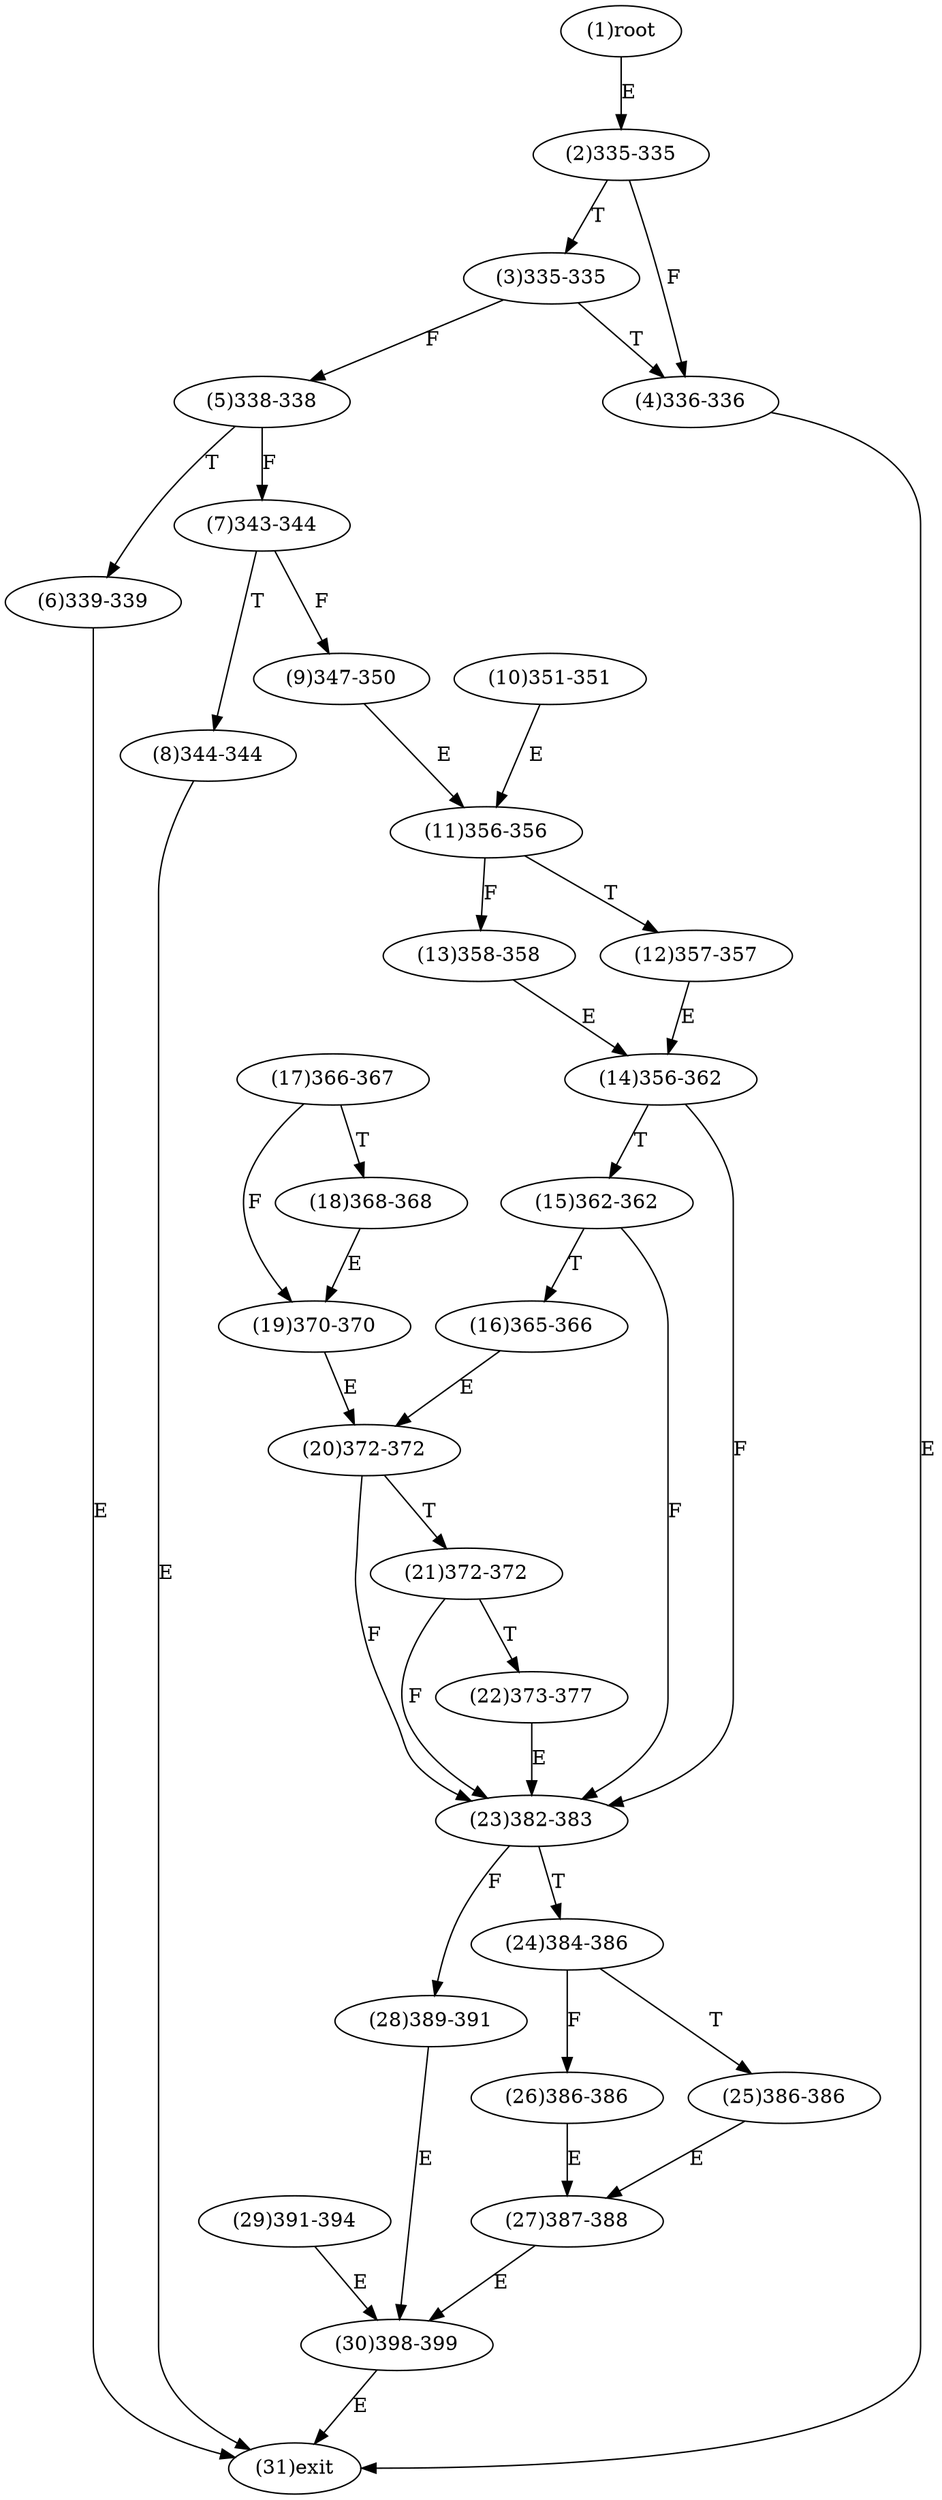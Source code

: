 digraph "" { 
1[ label="(1)root"];
2[ label="(2)335-335"];
3[ label="(3)335-335"];
4[ label="(4)336-336"];
5[ label="(5)338-338"];
6[ label="(6)339-339"];
7[ label="(7)343-344"];
8[ label="(8)344-344"];
9[ label="(9)347-350"];
10[ label="(10)351-351"];
11[ label="(11)356-356"];
12[ label="(12)357-357"];
13[ label="(13)358-358"];
14[ label="(14)356-362"];
15[ label="(15)362-362"];
17[ label="(17)366-367"];
16[ label="(16)365-366"];
19[ label="(19)370-370"];
18[ label="(18)368-368"];
21[ label="(21)372-372"];
20[ label="(20)372-372"];
23[ label="(23)382-383"];
22[ label="(22)373-377"];
25[ label="(25)386-386"];
24[ label="(24)384-386"];
27[ label="(27)387-388"];
26[ label="(26)386-386"];
29[ label="(29)391-394"];
28[ label="(28)389-391"];
31[ label="(31)exit"];
30[ label="(30)398-399"];
1->2[ label="E"];
2->4[ label="F"];
2->3[ label="T"];
3->5[ label="F"];
3->4[ label="T"];
4->31[ label="E"];
5->7[ label="F"];
5->6[ label="T"];
6->31[ label="E"];
7->9[ label="F"];
7->8[ label="T"];
8->31[ label="E"];
9->11[ label="E"];
10->11[ label="E"];
11->13[ label="F"];
11->12[ label="T"];
12->14[ label="E"];
13->14[ label="E"];
14->23[ label="F"];
14->15[ label="T"];
15->23[ label="F"];
15->16[ label="T"];
16->20[ label="E"];
17->19[ label="F"];
17->18[ label="T"];
18->19[ label="E"];
19->20[ label="E"];
20->23[ label="F"];
20->21[ label="T"];
21->23[ label="F"];
21->22[ label="T"];
22->23[ label="E"];
23->28[ label="F"];
23->24[ label="T"];
24->26[ label="F"];
24->25[ label="T"];
25->27[ label="E"];
26->27[ label="E"];
27->30[ label="E"];
28->30[ label="E"];
29->30[ label="E"];
30->31[ label="E"];
}